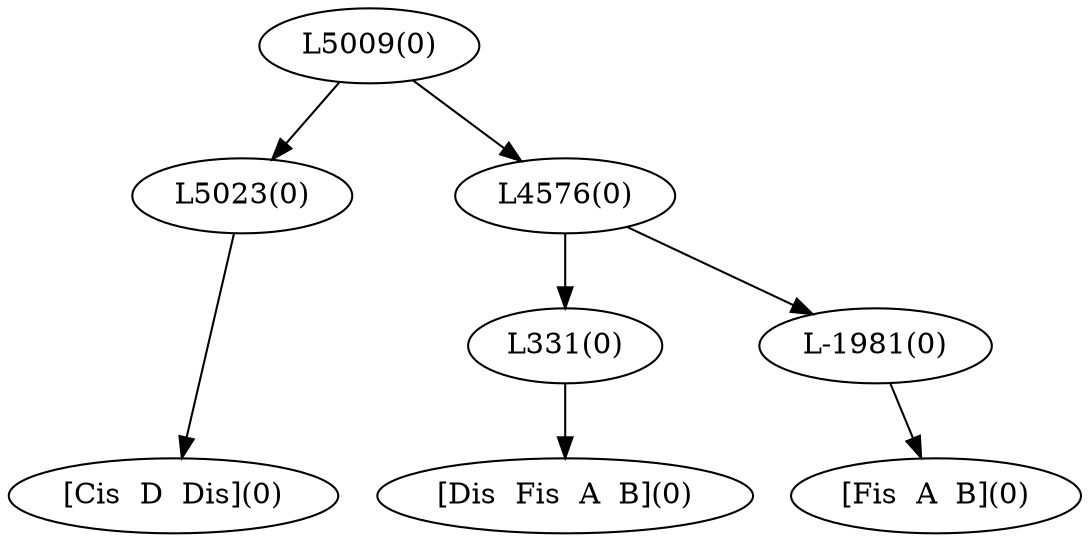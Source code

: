 digraph sample{
"L5023(0)"->"[Cis  D  Dis](0)"
"L331(0)"->"[Dis  Fis  A  B](0)"
"L-1981(0)"->"[Fis  A  B](0)"
"L4576(0)"->"L331(0)"
"L4576(0)"->"L-1981(0)"
"L5009(0)"->"L5023(0)"
"L5009(0)"->"L4576(0)"
{rank = min; "L5009(0)"}
{rank = same; "L5023(0)"; "L4576(0)";}
{rank = same; "L331(0)"; "L-1981(0)";}
{rank = max; "[Cis  D  Dis](0)"; "[Dis  Fis  A  B](0)"; "[Fis  A  B](0)";}
}